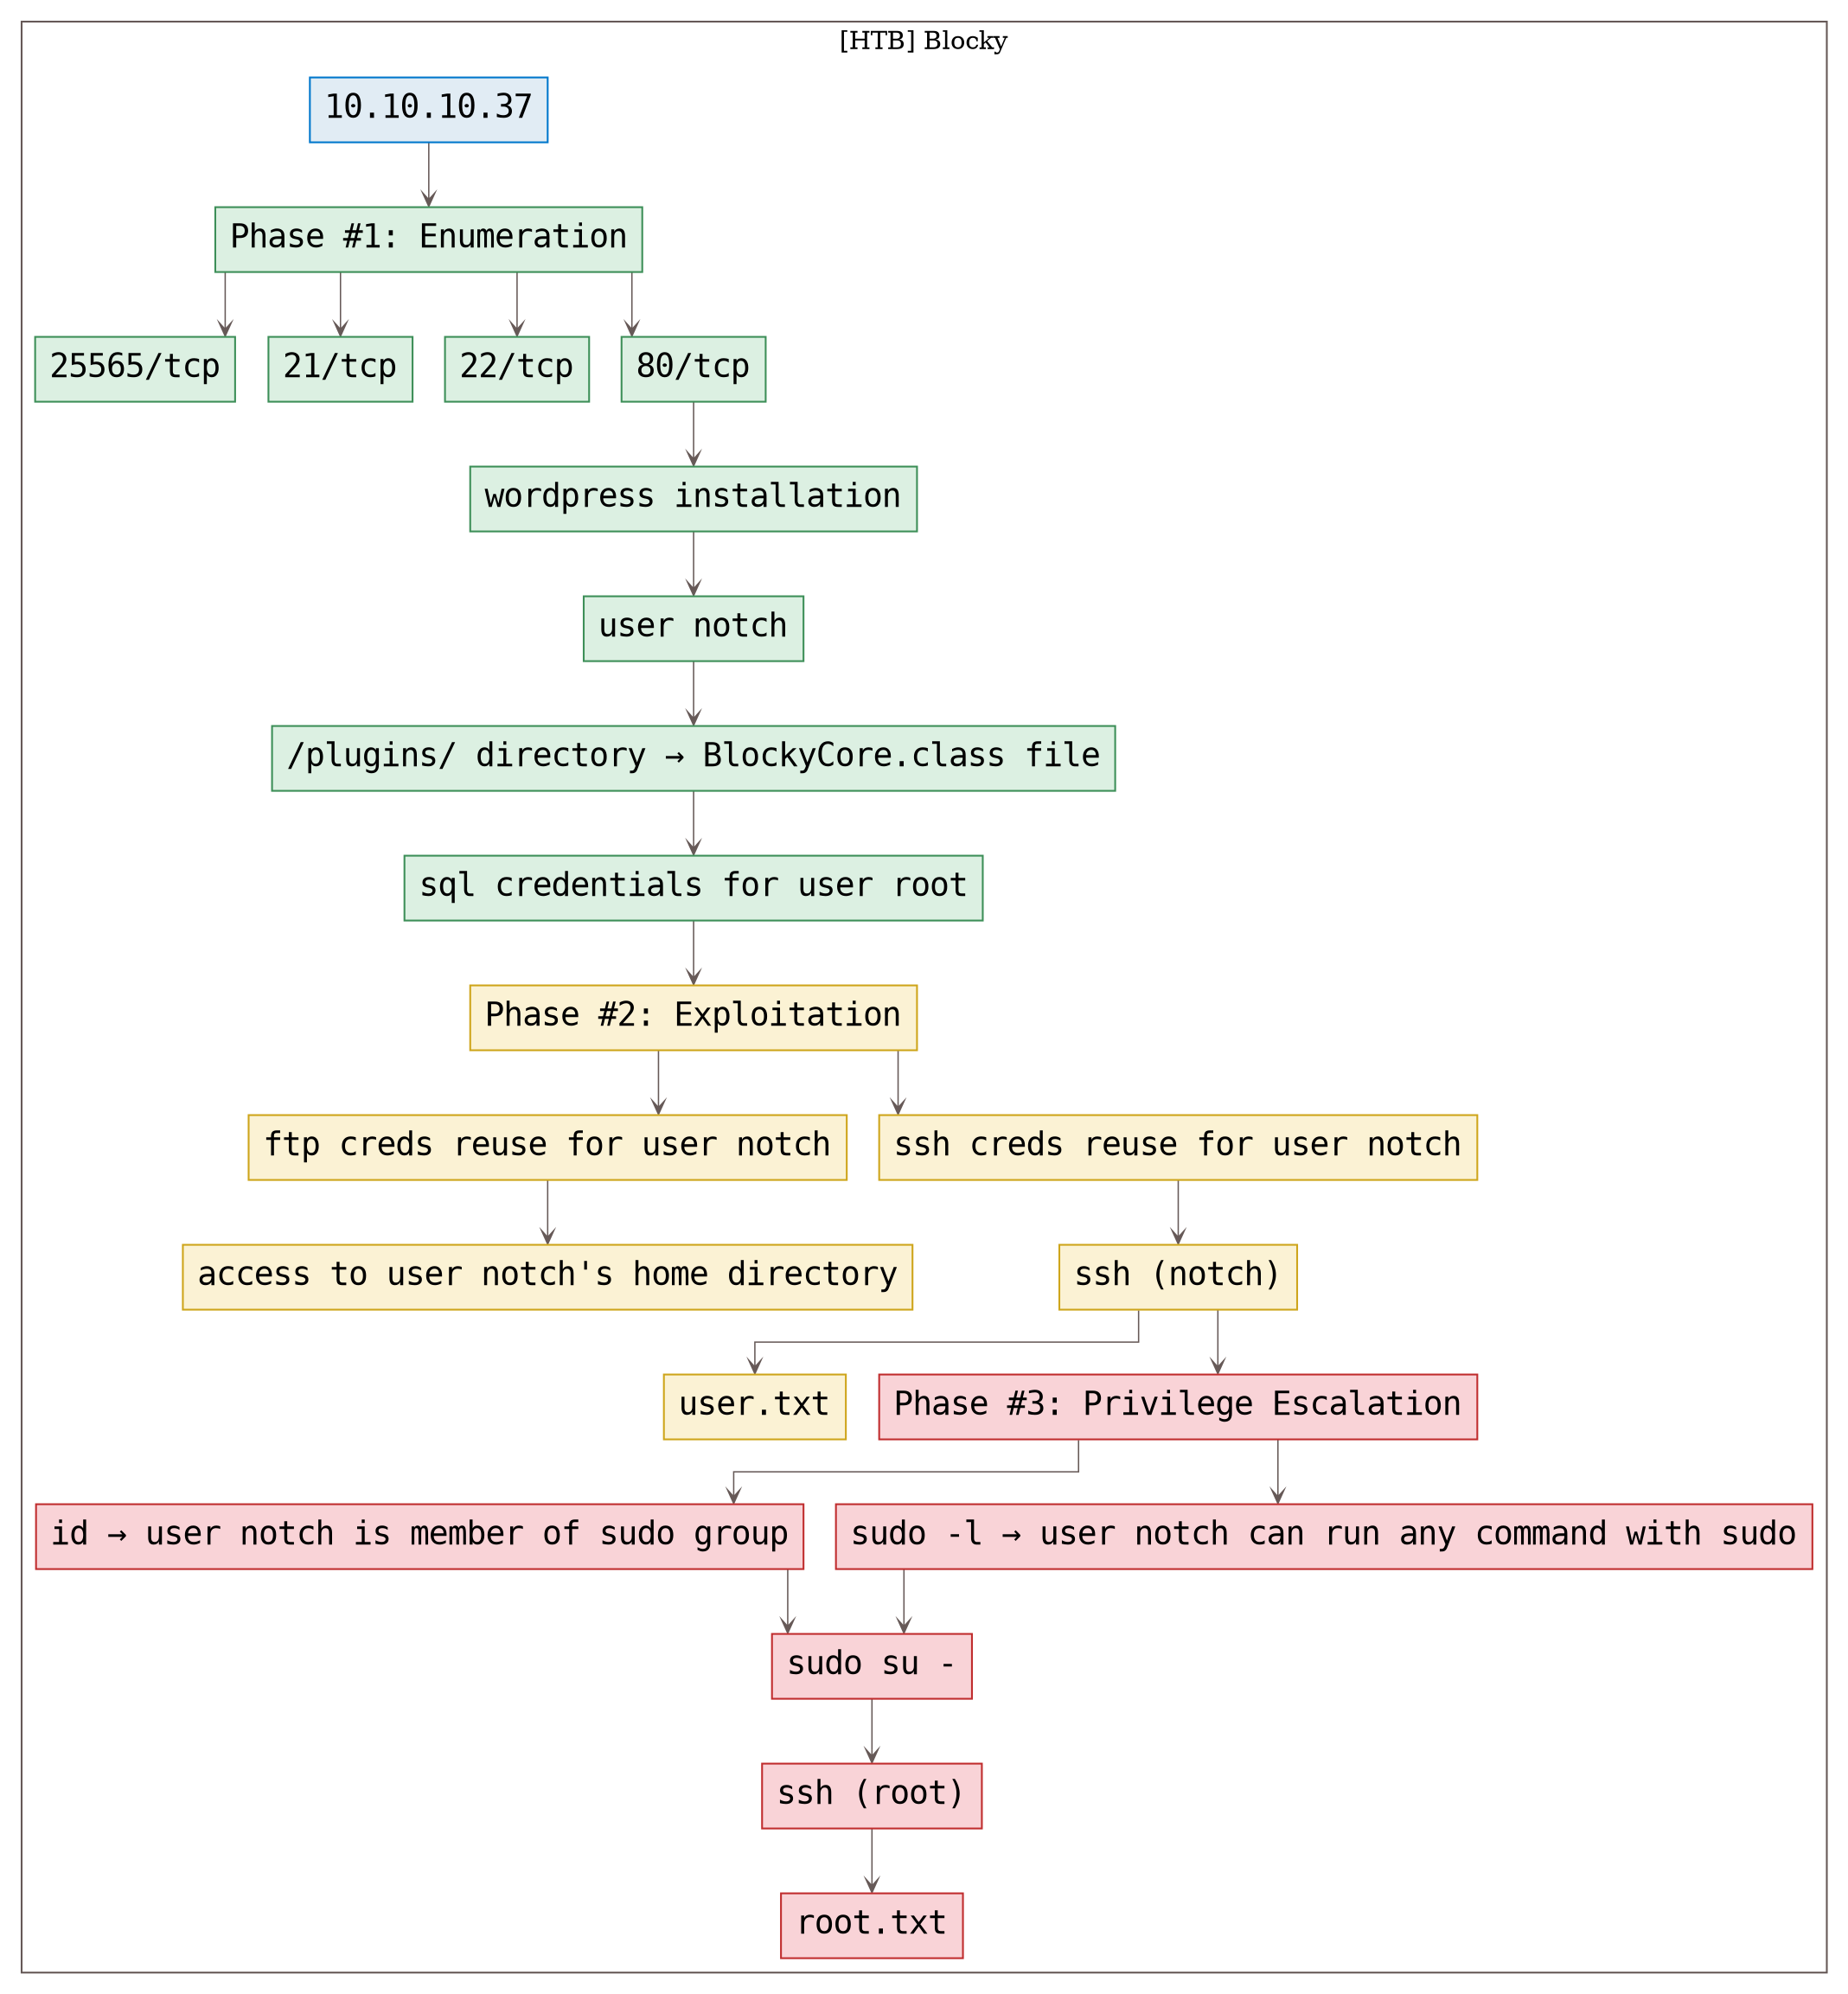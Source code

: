 digraph G {
  #rankdir=LR;
  nodesdictep=1.0; splines="ortho"; K=0.6; overlap=scale; fixedsize=true; resolution=72; bgcolor="#ffffff"; outputorder="edgesfirst";
  node [fontname="courier" fontsize=18 shape=box width=0.25 fillcolor="white" style="filled,solid"];
  edge [style=solid color="#665957" penwidth=0.75 arrowhead=vee arrowsize=0.75 ];

  0[label="10.10.10.37" color="#0077cc" fillcolor="#e1ecf4" tooltip="[HTB] Blocky"];
  10[label="ftp creds reuse for user notch" color="#cea51b" fillcolor="#fbf2d4" tooltip="Phase #2:Exploitation"];
  11[label="access to user notch's home directory" color="#cea51b" fillcolor="#fbf2d4" tooltip="Phase #2:Exploitation"];
  12[label="ssh creds reuse for user notch" color="#cea51b" fillcolor="#fbf2d4" tooltip="Phase #2:Exploitation"];
  13[label="ssh (notch)" color="#cea51b" fillcolor="#fbf2d4" tooltip="Phase #2:Exploitation"];
  14[label="user.txt" color="#cea51b" fillcolor="#fbf2d4" tooltip="Phase #2:Exploitation"];
  15[label="Phase #3: Privilege Escalation" color="#c02d2e" fillcolor="#f9d3d7" tooltip="Phase #3:Privilege Escalation"];
  16[label="id → user notch is member of sudo group" color="#c02d2e" fillcolor="#f9d3d7" tooltip="Phase #3:Privilege Escalation"];
  17[label="sudo su -" color="#c02d2e" fillcolor="#f9d3d7" tooltip="Phase #3:Privilege Escalation"];
  18[label="sudo -l → user notch can run any command with sudo" color="#c02d2e" fillcolor="#f9d3d7" tooltip="Phase #3:Privilege Escalation"];
  19[label="ssh (root)" color="#c02d2e" fillcolor="#f9d3d7" tooltip="Phase #3:Privilege Escalation"];
  1[label="Phase #1: Enumeration" color="#3d8f58" fillcolor="#dcf0e2" tooltip="Phase #1:Enumeration"];
  20[label="root.txt" color="#c02d2e" fillcolor="#f9d3d7" tooltip="Phase #3:Privilege Escalation"];
  21[label="25565/tcp" color="#3d8f58" fillcolor="#dcf0e2" tooltip="Phase #1:Enumeration"];
  2[label="21/tcp" color="#3d8f58" fillcolor="#dcf0e2" tooltip="Phase #1:Enumeration"];
  3[label="22/tcp" color="#3d8f58" fillcolor="#dcf0e2" tooltip="Phase #1:Enumeration"];
  4[label="80/tcp" color="#3d8f58" fillcolor="#dcf0e2" tooltip="Phase #1:Enumeration"];
  5[label="wordpress installation" color="#3d8f58" fillcolor="#dcf0e2" tooltip="Phase #1:Enumeration"];
  6[label="user notch" color="#3d8f58" fillcolor="#dcf0e2" tooltip="Phase #1:Enumeration"];
  7[label="/plugins/ directory → BlockyCore.class file" color="#3d8f58" fillcolor="#dcf0e2" tooltip="Phase #1:Enumeration"];
  8[label="sql credentials for user root" color="#3d8f58" fillcolor="#dcf0e2" tooltip="Phase #1:Enumeration"];
  9[label="Phase #2: Exploitation" color="#cea51b" fillcolor="#fbf2d4" tooltip="Phase #2:Exploitation"];

  subgraph cluster_0 {
    node [style="filled,solid"];
    label = "[HTB] Blocky";
    color = "#665957";
    0 -> 1 [color="#665957"];
    1 -> 2 [color="#665957"];
    1 -> 21 [color="#665957"];
    1 -> 3 [color="#665957"];
    1 -> 4 [color="#665957"];
    10 -> 11 [color="#665957"];
    12 -> 13 [color="#665957"];
    13 -> 14 [color="#665957"];
    13 -> 15 [color="#665957"];
    15 -> 16 [color="#665957"];
    15 -> 18 [color="#665957"];
    16 -> 17 [color="#665957"];
    17 -> 19 [color="#665957"];
    18 -> 17 [color="#665957"];
    19 -> 20 [color="#665957"];
    4 -> 5 [color="#665957"];
    5 -> 6 [color="#665957"];
    6 -> 7 [color="#665957"];
    7 -> 8 [color="#665957"];
    8 -> 9 [color="#665957"];
    9 -> 10 [color="#665957"];
    9 -> 12 [color="#665957"];
  }
}

